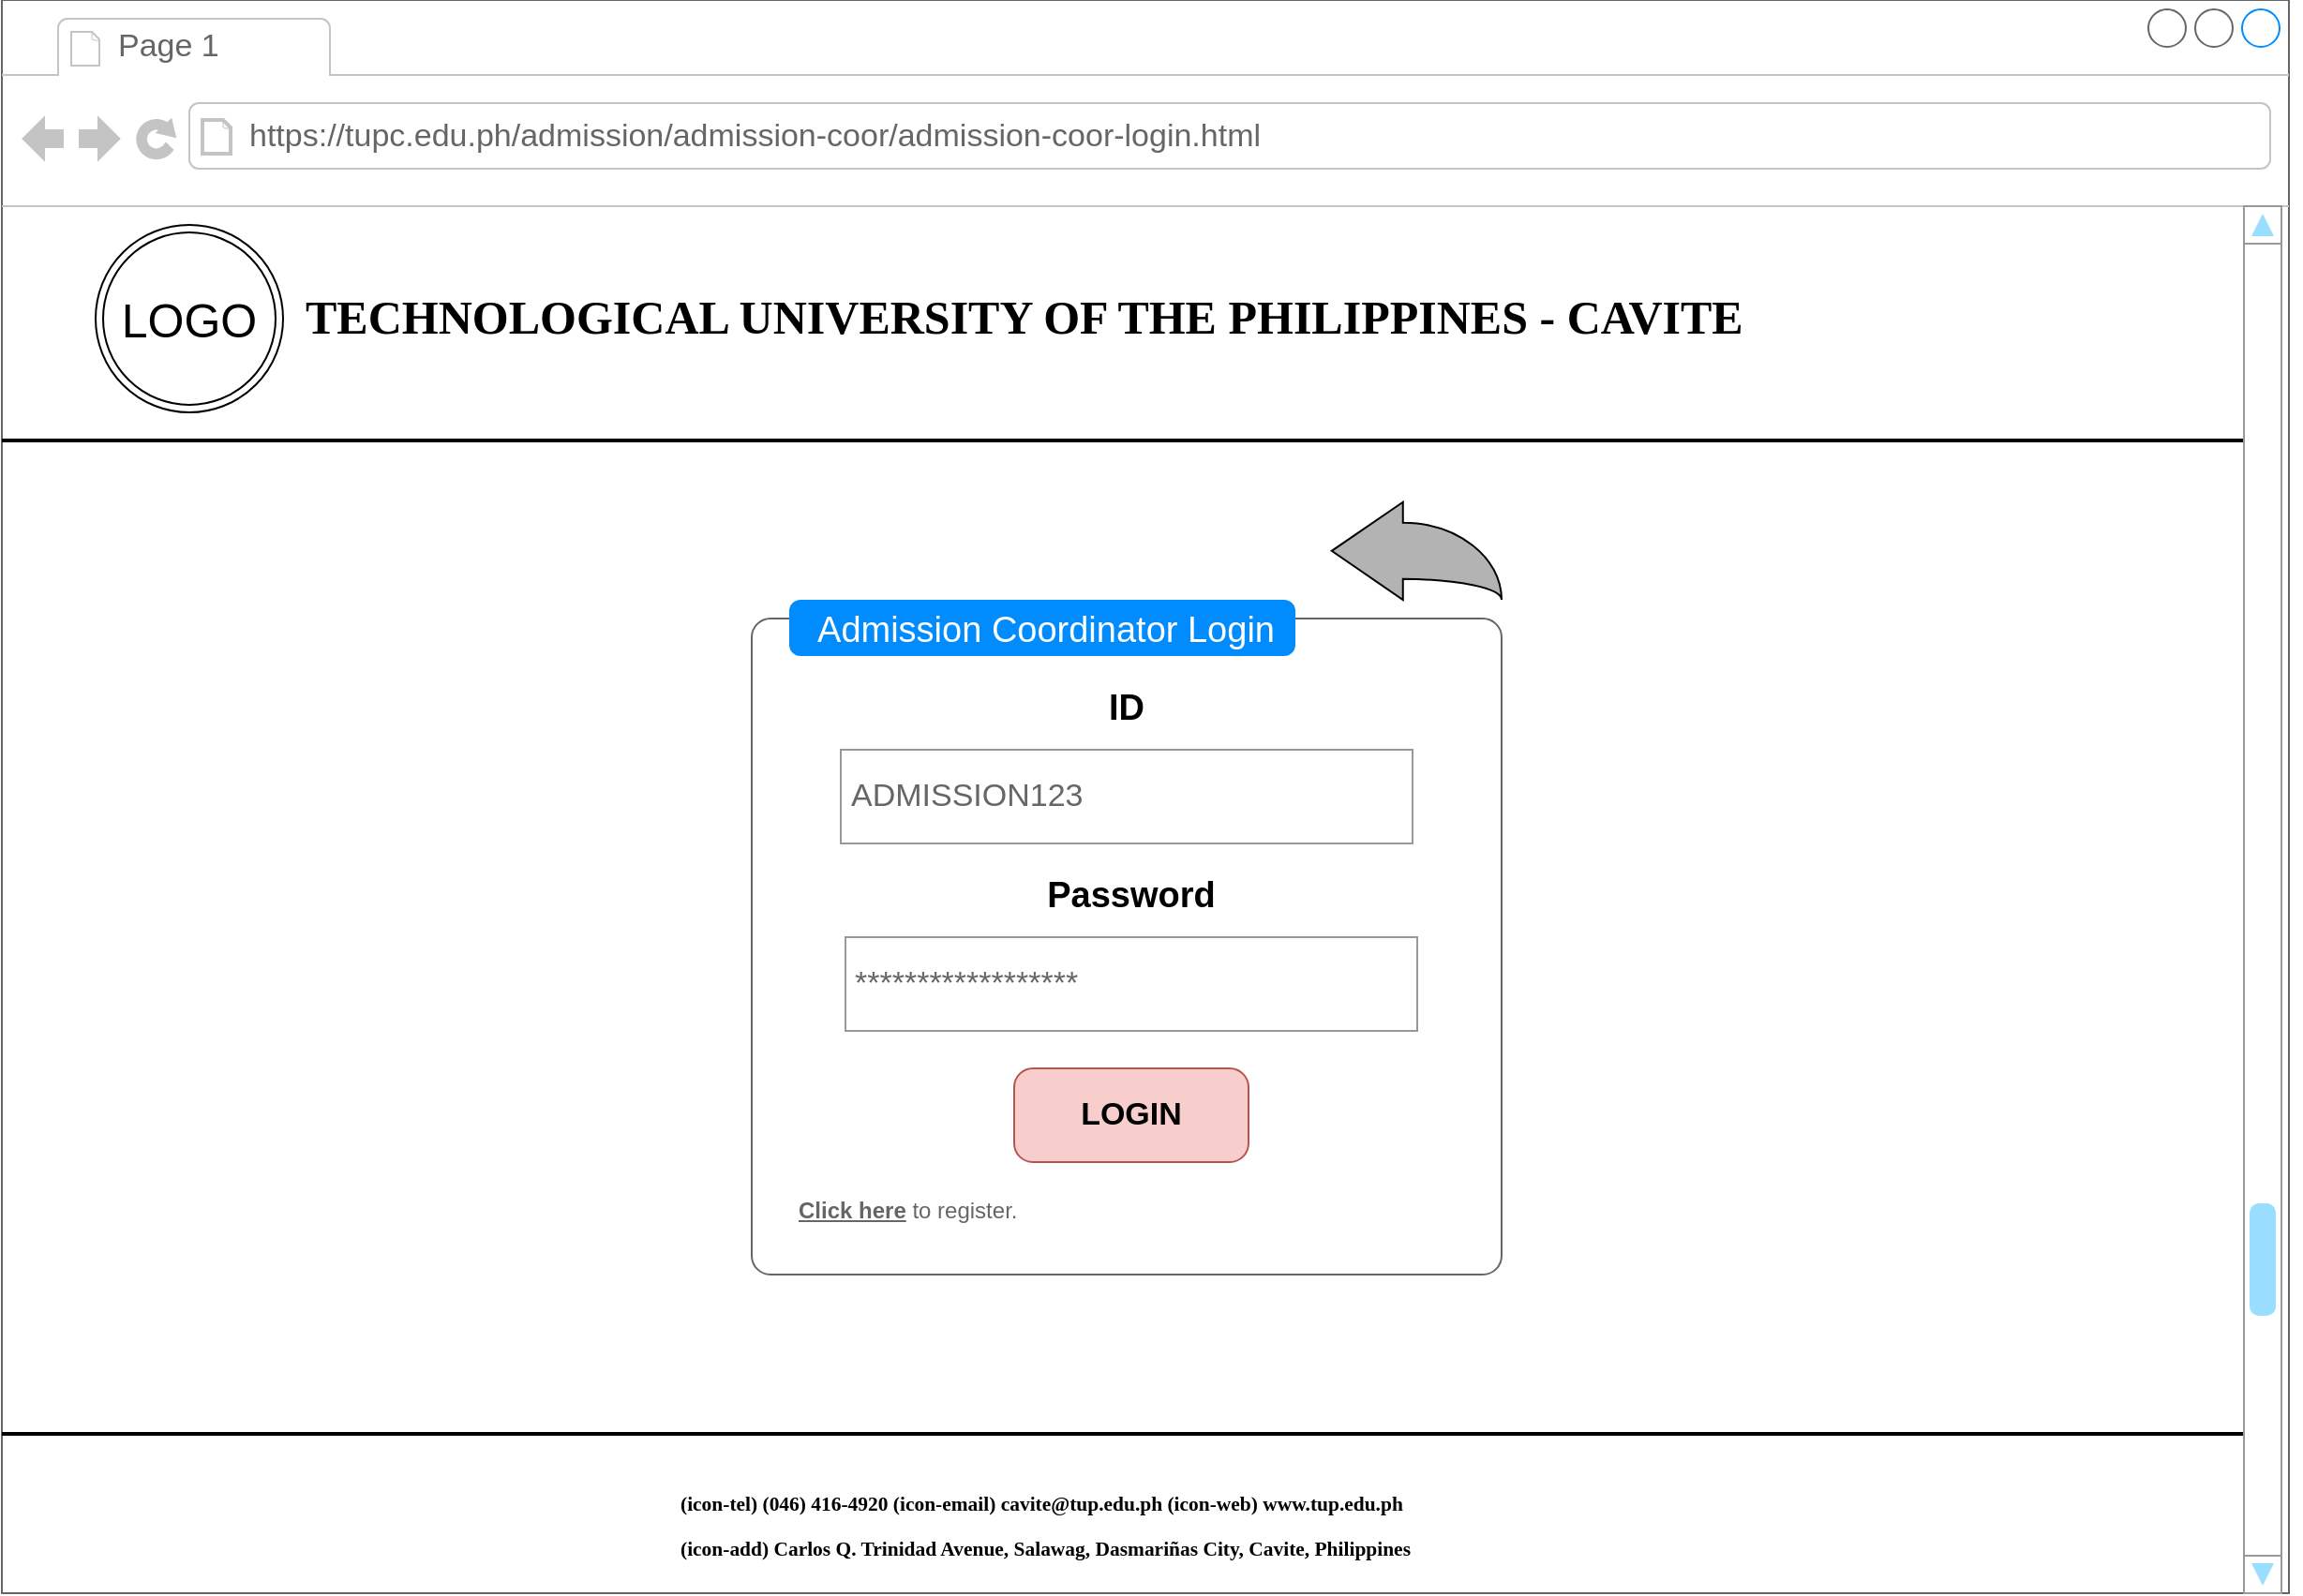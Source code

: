 <mxfile version="15.5.9" type="device"><diagram id="-irBGnt0pt--g7VTMuP-" name="Page-1"><mxGraphModel dx="36" dy="920" grid="1" gridSize="10" guides="1" tooltips="1" connect="1" arrows="1" fold="1" page="1" pageScale="1" pageWidth="850" pageHeight="1100" math="0" shadow="0"><root><mxCell id="0"/><mxCell id="1" parent="0"/><mxCell id="KFLQgFiKIvaby1bCujqX-1" value="" style="strokeWidth=1;shadow=0;dashed=0;align=center;html=1;shape=mxgraph.mockup.containers.browserWindow;rSize=0;strokeColor=none;strokeColor2=#008cff;strokeColor3=#c4c4c4;mainText=,;recursiveResize=0;fontSize=25;fillColor=none;" vertex="1" parent="1"><mxGeometry x="2530" y="10" width="1220" height="850" as="geometry"/></mxCell><mxCell id="KFLQgFiKIvaby1bCujqX-2" value="" style="line;strokeWidth=2;html=1;fontSize=25;" vertex="1" parent="KFLQgFiKIvaby1bCujqX-1"><mxGeometry y="760" width="1210" height="10" as="geometry"/></mxCell><mxCell id="KFLQgFiKIvaby1bCujqX-3" value="Page 1" style="strokeWidth=1;shadow=0;dashed=0;align=center;html=1;shape=mxgraph.mockup.containers.anchor;fontSize=17;fontColor=#666666;align=left;" vertex="1" parent="KFLQgFiKIvaby1bCujqX-1"><mxGeometry x="60" y="12" width="110" height="26" as="geometry"/></mxCell><mxCell id="KFLQgFiKIvaby1bCujqX-4" value="https://tupc.edu.ph/admission/admission-coor/admission-coor-login.html" style="strokeWidth=1;shadow=0;dashed=0;align=center;html=1;shape=mxgraph.mockup.containers.anchor;rSize=0;fontSize=17;fontColor=#666666;align=left;" vertex="1" parent="KFLQgFiKIvaby1bCujqX-1"><mxGeometry x="130" y="60" width="250" height="26" as="geometry"/></mxCell><mxCell id="KFLQgFiKIvaby1bCujqX-5" value="&lt;h1&gt;&lt;b&gt;&lt;font style=&quot;font-size: 25px&quot;&gt;TECHNOLOGICAL UNIVERSITY OF THE PHILIPPINES - CAVITE&lt;/font&gt;&lt;/b&gt;&lt;/h1&gt;" style="text;html=1;points=[];align=left;verticalAlign=top;spacingTop=-4;fontSize=14;fontFamily=Verdana" vertex="1" parent="KFLQgFiKIvaby1bCujqX-1"><mxGeometry x="160" y="130" width="540" height="60" as="geometry"/></mxCell><mxCell id="KFLQgFiKIvaby1bCujqX-6" value="LOGO" style="ellipse;shape=doubleEllipse;whiteSpace=wrap;html=1;fontSize=25;" vertex="1" parent="KFLQgFiKIvaby1bCujqX-1"><mxGeometry x="50" y="120" width="100" height="100" as="geometry"/></mxCell><mxCell id="KFLQgFiKIvaby1bCujqX-7" value="" style="line;strokeWidth=2;html=1;fontSize=25;" vertex="1" parent="KFLQgFiKIvaby1bCujqX-1"><mxGeometry y="230" width="1210" height="10" as="geometry"/></mxCell><mxCell id="KFLQgFiKIvaby1bCujqX-8" value="" style="verticalLabelPosition=bottom;shadow=0;dashed=0;align=center;html=1;verticalAlign=top;strokeWidth=1;shape=mxgraph.mockup.navigation.scrollBar;strokeColor=#999999;barPos=20;fillColor2=#99ddff;strokeColor2=none;direction=north;fontSize=25;" vertex="1" parent="KFLQgFiKIvaby1bCujqX-1"><mxGeometry x="1196" y="110" width="30" height="740" as="geometry"/></mxCell><mxCell id="KFLQgFiKIvaby1bCujqX-9" value="&lt;span style=&quot;font-family: &amp;#34;euphemia&amp;#34; ; font-size: 10.72px ; font-weight: 700&quot;&gt;(icon-tel) (046) 416-4920 (icon-email) cavite@tup.edu.ph (icon-web) www.tup.edu.ph&lt;br&gt;&lt;/span&gt;&lt;span style=&quot;font-family: &amp;#34;euphemia&amp;#34; ; font-size: 10.72px ; font-weight: 700&quot;&gt;(icon-add) Carlos Q. Trinidad Avenue, Salawag, Dasmariñas City, Cavite, Philippines&lt;/span&gt;&lt;span style=&quot;font-family: &amp;#34;euphemia&amp;#34; ; font-size: 10.72px ; font-weight: 700&quot;&gt;&lt;br&gt;&lt;/span&gt;" style="rounded=0;whiteSpace=wrap;html=1;fontSize=20;strokeWidth=1;fillColor=none;align=left;verticalAlign=top;strokeColor=none;" vertex="1" parent="KFLQgFiKIvaby1bCujqX-1"><mxGeometry x="360" y="780" width="480" height="60" as="geometry"/></mxCell><mxCell id="KFLQgFiKIvaby1bCujqX-10" value="" style="shape=mxgraph.mockup.containers.marginRect;rectMarginTop=10;strokeColor=#666666;strokeWidth=1;dashed=0;rounded=1;arcSize=5;recursiveResize=0;fontSize=20;align=left;verticalAlign=top;" vertex="1" parent="KFLQgFiKIvaby1bCujqX-1"><mxGeometry x="400" y="320" width="400" height="360" as="geometry"/></mxCell><mxCell id="KFLQgFiKIvaby1bCujqX-11" value="Admission Coordinator Login" style="shape=rect;strokeColor=none;fillColor=#008cff;strokeWidth=1;dashed=0;rounded=1;arcSize=20;fontColor=#ffffff;fontSize=19;spacing=2;spacingTop=-2;align=center;autosize=1;spacingLeft=4;resizeWidth=0;resizeHeight=0;perimeter=none;" vertex="1" parent="KFLQgFiKIvaby1bCujqX-10"><mxGeometry x="20" width="270" height="30" as="geometry"/></mxCell><mxCell id="KFLQgFiKIvaby1bCujqX-12" value="&lt;b&gt;ID&lt;/b&gt;" style="rounded=0;whiteSpace=wrap;html=1;fontSize=19;align=center;verticalAlign=top;strokeColor=none;" vertex="1" parent="KFLQgFiKIvaby1bCujqX-10"><mxGeometry x="180" y="40" width="40" height="30" as="geometry"/></mxCell><mxCell id="KFLQgFiKIvaby1bCujqX-13" value="&lt;b&gt;Password&lt;/b&gt;" style="rounded=0;whiteSpace=wrap;html=1;fontSize=19;align=center;verticalAlign=top;strokeColor=none;" vertex="1" parent="KFLQgFiKIvaby1bCujqX-10"><mxGeometry x="165" y="140" width="75" height="30" as="geometry"/></mxCell><mxCell id="KFLQgFiKIvaby1bCujqX-14" value="ADMISSION123" style="strokeWidth=1;shadow=0;dashed=0;align=center;html=1;shape=mxgraph.mockup.forms.pwField;strokeColor=#999999;mainText=;align=left;fontColor=#666666;fontSize=17;spacingLeft=3;" vertex="1" parent="KFLQgFiKIvaby1bCujqX-10"><mxGeometry x="47.5" y="80" width="305" height="50" as="geometry"/></mxCell><mxCell id="KFLQgFiKIvaby1bCujqX-15" value="LOGIN" style="strokeWidth=1;shadow=0;dashed=0;align=center;html=1;shape=mxgraph.mockup.buttons.button;strokeColor=#b85450;mainText=;buttonStyle=round;fontSize=17;fontStyle=1;fillColor=#f8cecc;whiteSpace=wrap;" vertex="1" parent="KFLQgFiKIvaby1bCujqX-10"><mxGeometry x="140" y="250" width="125" height="50" as="geometry"/></mxCell><mxCell id="KFLQgFiKIvaby1bCujqX-16" value="&lt;font style=&quot;font-size: 12px&quot;&gt;&lt;u&gt;&lt;b&gt;Click here&lt;/b&gt;&lt;/u&gt; to register.&lt;/font&gt;" style="strokeWidth=1;shadow=0;dashed=0;align=center;html=1;shape=mxgraph.mockup.forms.pwField;strokeColor=none;mainText=;align=left;fontColor=#666666;fontSize=17;spacingLeft=3;" vertex="1" parent="KFLQgFiKIvaby1bCujqX-10"><mxGeometry x="20" y="310" width="220" height="30" as="geometry"/></mxCell><mxCell id="KFLQgFiKIvaby1bCujqX-17" value="******************" style="strokeWidth=1;shadow=0;dashed=0;align=center;html=1;shape=mxgraph.mockup.forms.pwField;strokeColor=#999999;mainText=;align=left;fontColor=#666666;fontSize=17;spacingLeft=3;" vertex="1" parent="KFLQgFiKIvaby1bCujqX-10"><mxGeometry x="50" y="180" width="305" height="50" as="geometry"/></mxCell><mxCell id="KFLQgFiKIvaby1bCujqX-18" value="" style="html=1;shadow=0;dashed=0;align=right;verticalAlign=bottom;shape=mxgraph.arrows2.jumpInArrow;dy=15;dx=38;arrowHead=55;rotation=-180;textDirection=ltr;labelPosition=left;verticalLabelPosition=top;flipV=1;fillColor=#B3B3B3;" vertex="1" parent="KFLQgFiKIvaby1bCujqX-1"><mxGeometry x="709.38" y="267.86" width="90.62" height="52.14" as="geometry"/></mxCell></root></mxGraphModel></diagram></mxfile>